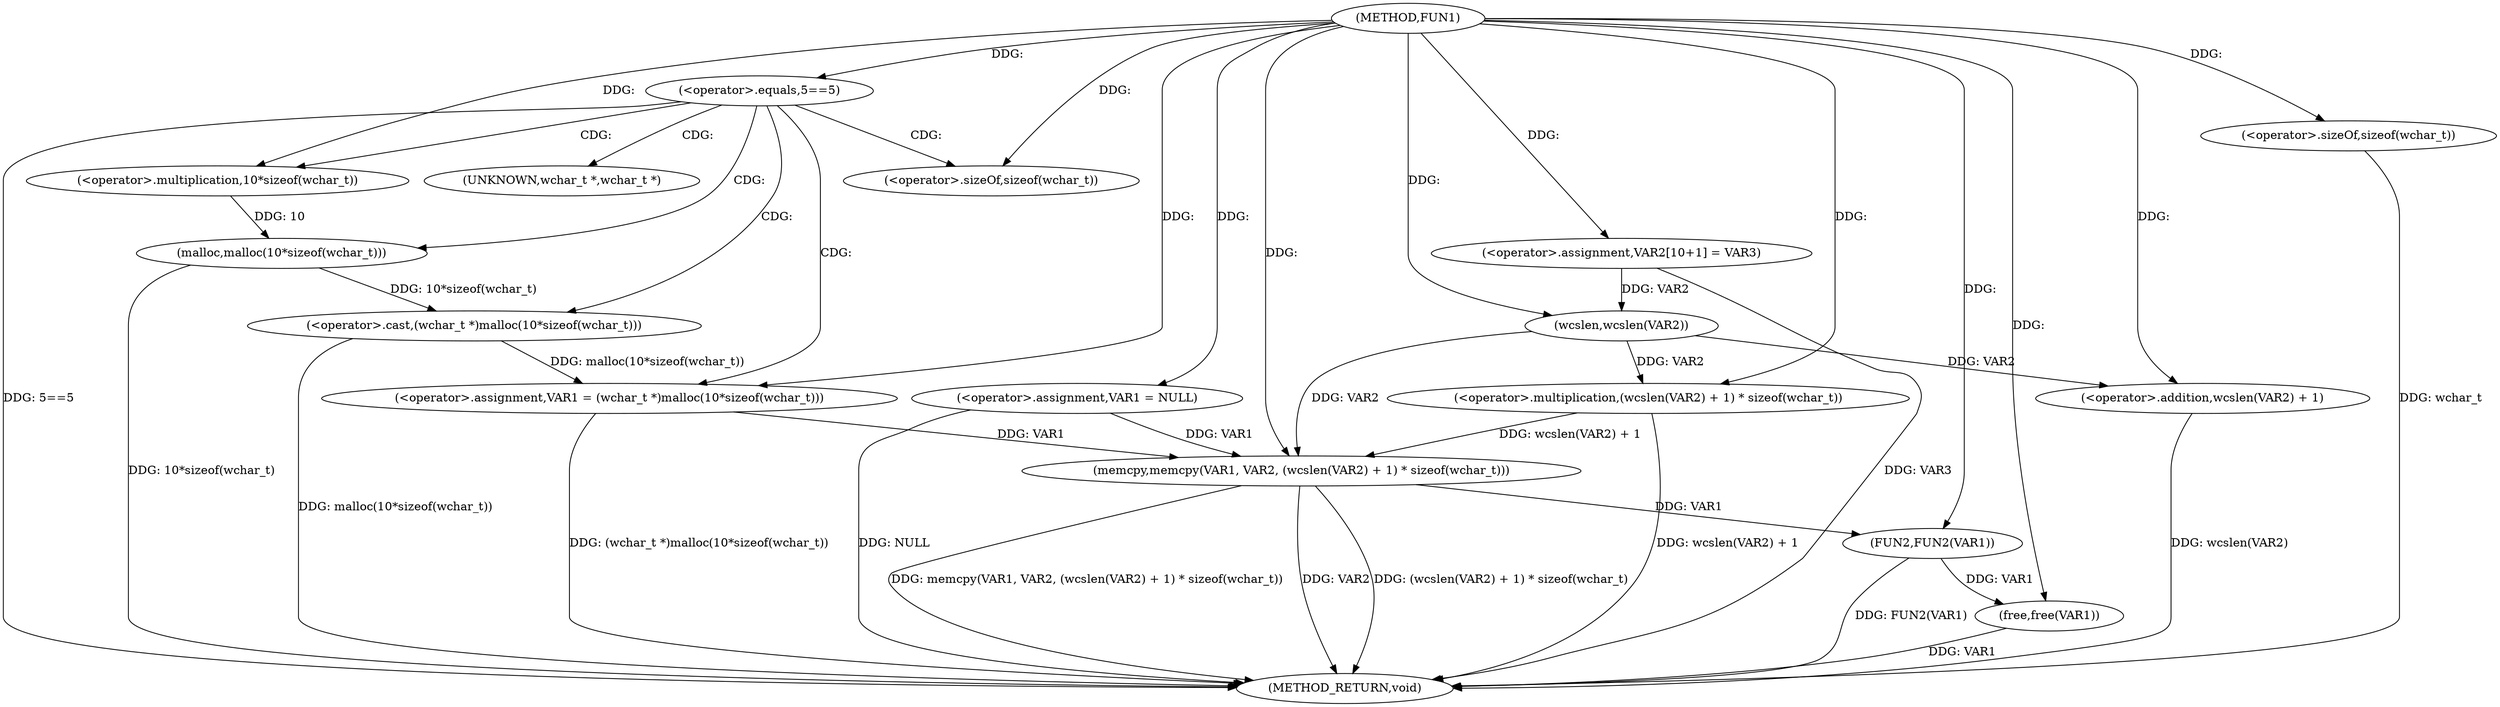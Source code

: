 digraph FUN1 {  
"1000100" [label = "(METHOD,FUN1)" ]
"1000139" [label = "(METHOD_RETURN,void)" ]
"1000103" [label = "(<operator>.assignment,VAR1 = NULL)" ]
"1000107" [label = "(<operator>.equals,5==5)" ]
"1000111" [label = "(<operator>.assignment,VAR1 = (wchar_t *)malloc(10*sizeof(wchar_t)))" ]
"1000113" [label = "(<operator>.cast,(wchar_t *)malloc(10*sizeof(wchar_t)))" ]
"1000115" [label = "(malloc,malloc(10*sizeof(wchar_t)))" ]
"1000116" [label = "(<operator>.multiplication,10*sizeof(wchar_t))" ]
"1000118" [label = "(<operator>.sizeOf,sizeof(wchar_t))" ]
"1000122" [label = "(<operator>.assignment,VAR2[10+1] = VAR3)" ]
"1000125" [label = "(memcpy,memcpy(VAR1, VAR2, (wcslen(VAR2) + 1) * sizeof(wchar_t)))" ]
"1000128" [label = "(<operator>.multiplication,(wcslen(VAR2) + 1) * sizeof(wchar_t))" ]
"1000129" [label = "(<operator>.addition,wcslen(VAR2) + 1)" ]
"1000130" [label = "(wcslen,wcslen(VAR2))" ]
"1000133" [label = "(<operator>.sizeOf,sizeof(wchar_t))" ]
"1000135" [label = "(FUN2,FUN2(VAR1))" ]
"1000137" [label = "(free,free(VAR1))" ]
"1000114" [label = "(UNKNOWN,wchar_t *,wchar_t *)" ]
  "1000129" -> "1000139"  [ label = "DDG: wcslen(VAR2)"] 
  "1000125" -> "1000139"  [ label = "DDG: memcpy(VAR1, VAR2, (wcslen(VAR2) + 1) * sizeof(wchar_t))"] 
  "1000107" -> "1000139"  [ label = "DDG: 5==5"] 
  "1000103" -> "1000139"  [ label = "DDG: NULL"] 
  "1000113" -> "1000139"  [ label = "DDG: malloc(10*sizeof(wchar_t))"] 
  "1000125" -> "1000139"  [ label = "DDG: VAR2"] 
  "1000122" -> "1000139"  [ label = "DDG: VAR3"] 
  "1000128" -> "1000139"  [ label = "DDG: wcslen(VAR2) + 1"] 
  "1000133" -> "1000139"  [ label = "DDG: wchar_t"] 
  "1000135" -> "1000139"  [ label = "DDG: FUN2(VAR1)"] 
  "1000111" -> "1000139"  [ label = "DDG: (wchar_t *)malloc(10*sizeof(wchar_t))"] 
  "1000125" -> "1000139"  [ label = "DDG: (wcslen(VAR2) + 1) * sizeof(wchar_t)"] 
  "1000137" -> "1000139"  [ label = "DDG: VAR1"] 
  "1000115" -> "1000139"  [ label = "DDG: 10*sizeof(wchar_t)"] 
  "1000100" -> "1000103"  [ label = "DDG: "] 
  "1000100" -> "1000107"  [ label = "DDG: "] 
  "1000113" -> "1000111"  [ label = "DDG: malloc(10*sizeof(wchar_t))"] 
  "1000100" -> "1000111"  [ label = "DDG: "] 
  "1000115" -> "1000113"  [ label = "DDG: 10*sizeof(wchar_t)"] 
  "1000116" -> "1000115"  [ label = "DDG: 10"] 
  "1000100" -> "1000116"  [ label = "DDG: "] 
  "1000100" -> "1000118"  [ label = "DDG: "] 
  "1000100" -> "1000122"  [ label = "DDG: "] 
  "1000103" -> "1000125"  [ label = "DDG: VAR1"] 
  "1000111" -> "1000125"  [ label = "DDG: VAR1"] 
  "1000100" -> "1000125"  [ label = "DDG: "] 
  "1000130" -> "1000125"  [ label = "DDG: VAR2"] 
  "1000128" -> "1000125"  [ label = "DDG: wcslen(VAR2) + 1"] 
  "1000130" -> "1000128"  [ label = "DDG: VAR2"] 
  "1000100" -> "1000128"  [ label = "DDG: "] 
  "1000130" -> "1000129"  [ label = "DDG: VAR2"] 
  "1000122" -> "1000130"  [ label = "DDG: VAR2"] 
  "1000100" -> "1000130"  [ label = "DDG: "] 
  "1000100" -> "1000129"  [ label = "DDG: "] 
  "1000100" -> "1000133"  [ label = "DDG: "] 
  "1000125" -> "1000135"  [ label = "DDG: VAR1"] 
  "1000100" -> "1000135"  [ label = "DDG: "] 
  "1000135" -> "1000137"  [ label = "DDG: VAR1"] 
  "1000100" -> "1000137"  [ label = "DDG: "] 
  "1000107" -> "1000115"  [ label = "CDG: "] 
  "1000107" -> "1000116"  [ label = "CDG: "] 
  "1000107" -> "1000113"  [ label = "CDG: "] 
  "1000107" -> "1000118"  [ label = "CDG: "] 
  "1000107" -> "1000111"  [ label = "CDG: "] 
  "1000107" -> "1000114"  [ label = "CDG: "] 
}
